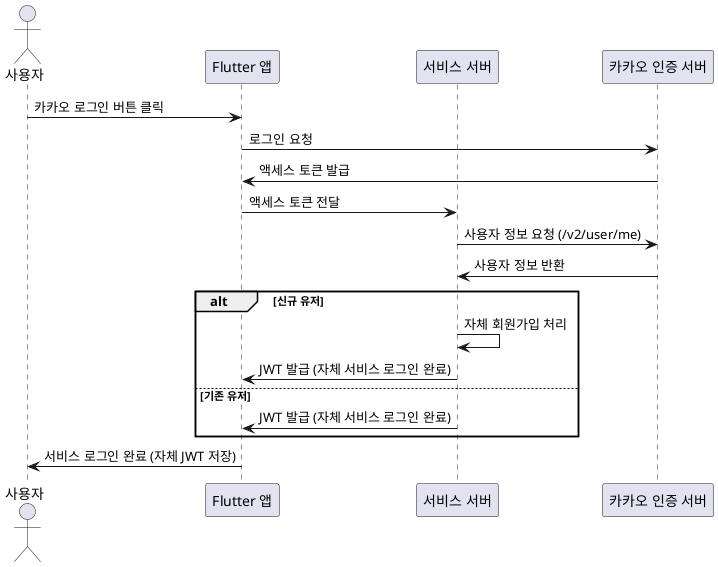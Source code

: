 @startuml
'https://plantuml.com/sequence-diagram

actor 사용자
participant "Flutter 앱" as Client
participant "서비스 서버" as Server
participant "카카오 인증 서버" as Kakao

사용자 -> Client : 카카오 로그인 버튼 클릭
Client -> Kakao : 로그인 요청
Kakao -> Client : 액세스 토큰 발급
Client -> Server : 액세스 토큰 전달
Server -> Kakao : 사용자 정보 요청 (/v2/user/me)
Kakao -> Server : 사용자 정보 반환

alt 신규 유저
    Server -> Server : 자체 회원가입 처리
    Server -> Client : JWT 발급 (자체 서비스 로그인 완료)
else 기존 유저
    Server -> Client : JWT 발급 (자체 서비스 로그인 완료)
end

Client -> 사용자 : 서비스 로그인 완료 (자체 JWT 저장)
@enduml
